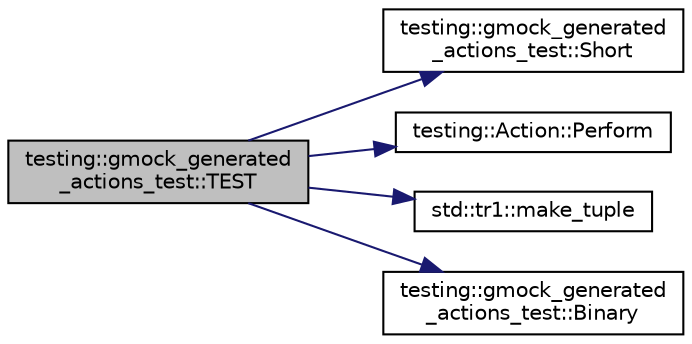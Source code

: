 digraph "testing::gmock_generated_actions_test::TEST"
{
  edge [fontname="Helvetica",fontsize="10",labelfontname="Helvetica",labelfontsize="10"];
  node [fontname="Helvetica",fontsize="10",shape=record];
  rankdir="LR";
  Node209 [label="testing::gmock_generated\l_actions_test::TEST",height=0.2,width=0.4,color="black", fillcolor="grey75", style="filled", fontcolor="black"];
  Node209 -> Node210 [color="midnightblue",fontsize="10",style="solid",fontname="Helvetica"];
  Node210 [label="testing::gmock_generated\l_actions_test::Short",height=0.2,width=0.4,color="black", fillcolor="white", style="filled",URL="$d7/dae/namespacetesting_1_1gmock__generated__actions__test.html#a7c442b3594b6717b8d499781a82170b2"];
  Node209 -> Node211 [color="midnightblue",fontsize="10",style="solid",fontname="Helvetica"];
  Node211 [label="testing::Action::Perform",height=0.2,width=0.4,color="black", fillcolor="white", style="filled",URL="$d0/dd1/classtesting_1_1_action.html#ad00a03062885685da84b308e6e8ff4cb"];
  Node209 -> Node212 [color="midnightblue",fontsize="10",style="solid",fontname="Helvetica"];
  Node212 [label="std::tr1::make_tuple",height=0.2,width=0.4,color="black", fillcolor="white", style="filled",URL="$d2/db7/namespacestd_1_1tr1.html#af7e12a0f5b5791b5b7c49a5a17b85359"];
  Node209 -> Node213 [color="midnightblue",fontsize="10",style="solid",fontname="Helvetica"];
  Node213 [label="testing::gmock_generated\l_actions_test::Binary",height=0.2,width=0.4,color="black", fillcolor="white", style="filled",URL="$d7/dae/namespacetesting_1_1gmock__generated__actions__test.html#a3ec2020ddbfa6f2e993e0f88be1e691f"];
}
